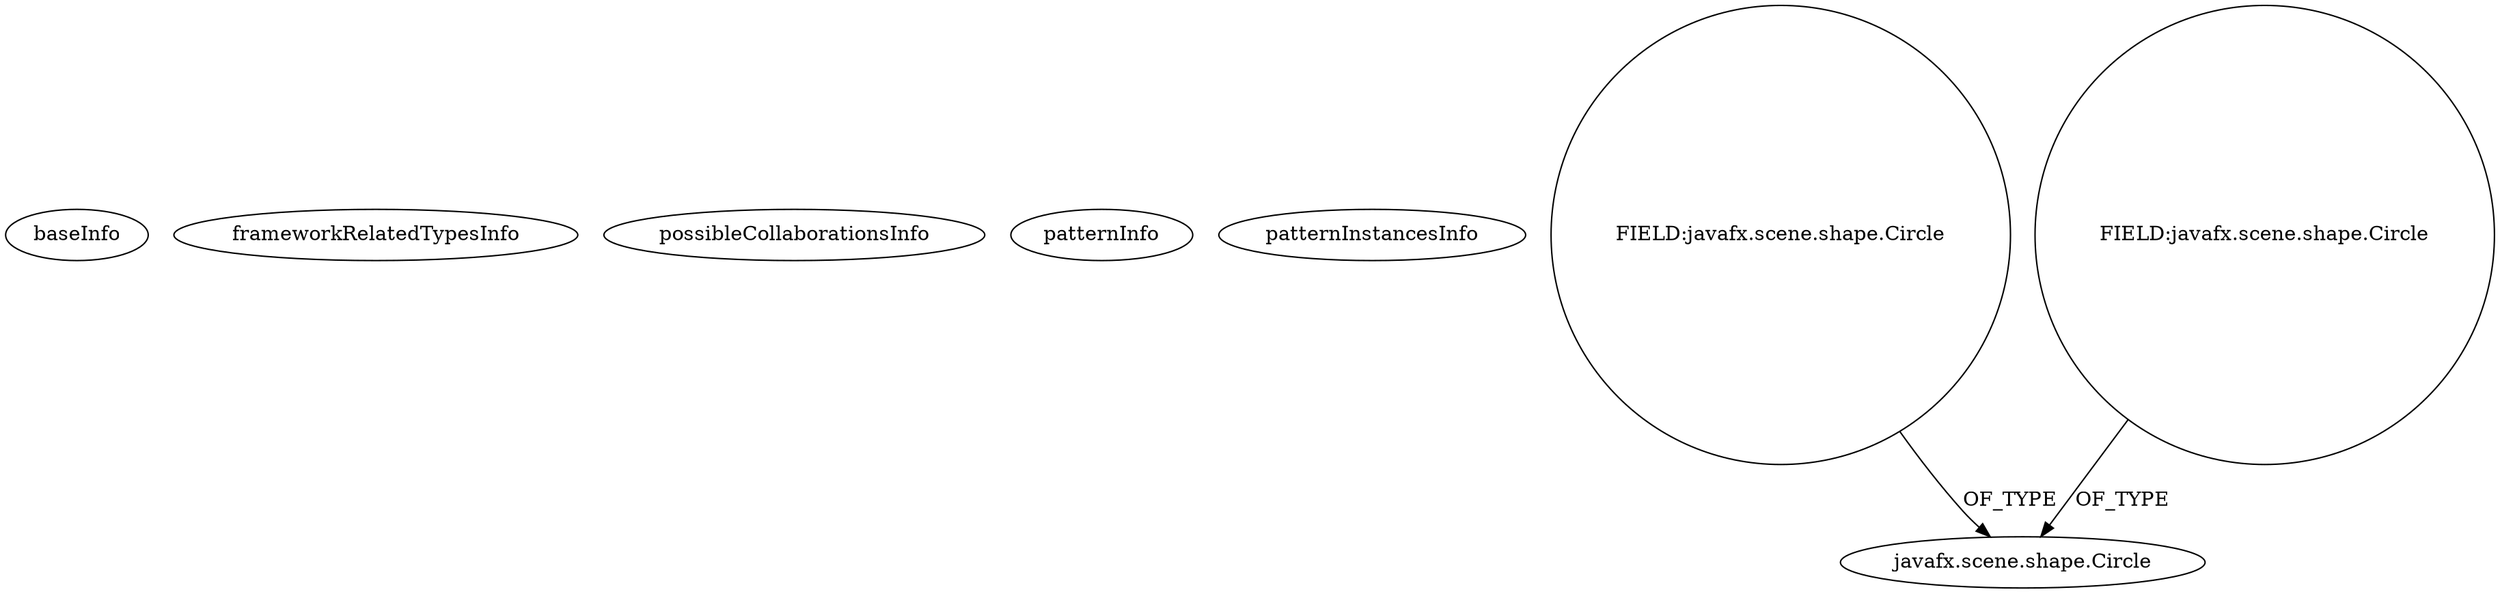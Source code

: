 digraph {
baseInfo[graphId=1173,category="pattern",isAnonymous=false,possibleRelation=false]
frameworkRelatedTypesInfo[]
possibleCollaborationsInfo[]
patternInfo[frequency=4.0,patternRootClient=null]
patternInstancesInfo[0="MrLoNee-RadialFx~/MrLoNee-RadialFx/RadialFx-master/src/com/mrlonee/radialfx/moviemenu/RadialMovieMenu.java~RadialMovieMenu~969",1="AMITCCILGITHUB-Contacts~/AMITCCILGITHUB-Contacts/Contacts-master/Contacts/src/org/apandey/preloader/Loading.java~Loading~34",2="MrLoNee-RadialFx~/MrLoNee-RadialFx/RadialFx-master/src/com/mrlonee/radialfx/thermostat/NestNoCss.java~NestNoCss~985",3="MrLoNee-RadialFx~/MrLoNee-RadialFx/RadialFx-master/src/com/mrlonee/radialfx/thermostat/Nest.java~Nest~992"]
10[label="javafx.scene.shape.Circle",vertexType="FRAMEWORK_CLASS_TYPE",isFrameworkType=false]
13[label="FIELD:javafx.scene.shape.Circle",vertexType="FIELD_DECLARATION",isFrameworkType=false,shape=circle]
17[label="FIELD:javafx.scene.shape.Circle",vertexType="FIELD_DECLARATION",isFrameworkType=false,shape=circle]
17->10[label="OF_TYPE"]
13->10[label="OF_TYPE"]
}
